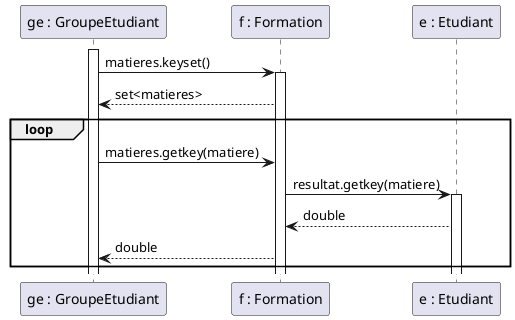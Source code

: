 @startuml

participant "ge : GroupeEtudiant" as ge
participant "f : Formation" as f
participant "e : Etudiant" as e

activate ge
ge -> f : matieres.keyset()
activate f
f --> ge : set<matieres>
loop 
    ge -> f : matieres.getkey(matiere)
    f -> e : resultat.getkey(matiere)
    activate e
    e --> f : double
    f --> ge : double
end
@enduml

@startuml
participant "ge : GroupeEtudiant" as ge
participant "f : Formation" as f

participant "e : Etudiant" as e
activate ge 
ge -> f : matieres.getkey(matiere)
activate f
f --> ge : double
activate e
loop pour charque Etudiant
    ge -> e : resultat.getkey(matiere)
    e --> ge : double
end

@enduml